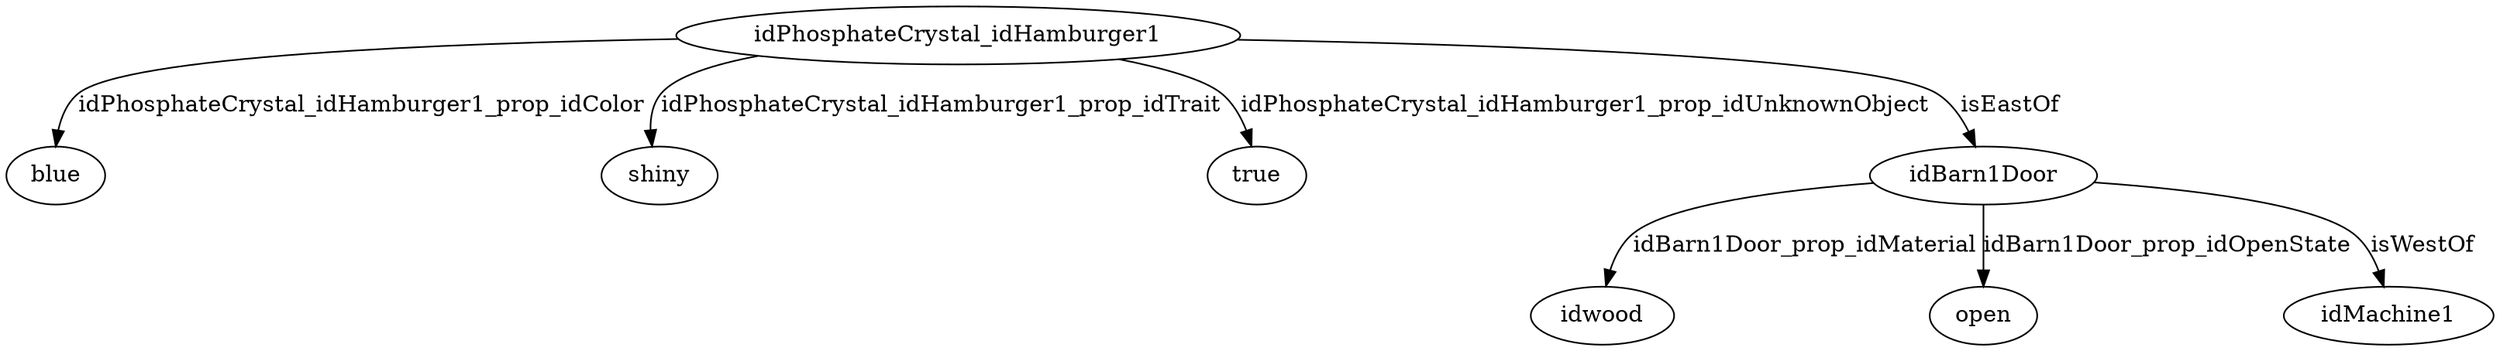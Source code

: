 strict digraph  {
idPhosphateCrystal_idHamburger1 [node_type=entity_node, root=root];
blue;
shiny;
true;
idBarn1Door;
idwood;
open;
idMachine1;
idPhosphateCrystal_idHamburger1 -> blue  [edge_type=property, label=idPhosphateCrystal_idHamburger1_prop_idColor];
idPhosphateCrystal_idHamburger1 -> shiny  [edge_type=property, label=idPhosphateCrystal_idHamburger1_prop_idTrait];
idPhosphateCrystal_idHamburger1 -> true  [edge_type=property, label=idPhosphateCrystal_idHamburger1_prop_idUnknownObject];
idPhosphateCrystal_idHamburger1 -> idBarn1Door  [edge_type=relationship, label=isEastOf];
idBarn1Door -> idwood  [edge_type=property, label=idBarn1Door_prop_idMaterial];
idBarn1Door -> open  [edge_type=property, label=idBarn1Door_prop_idOpenState];
idBarn1Door -> idMachine1  [edge_type=relationship, label=isWestOf];
}
